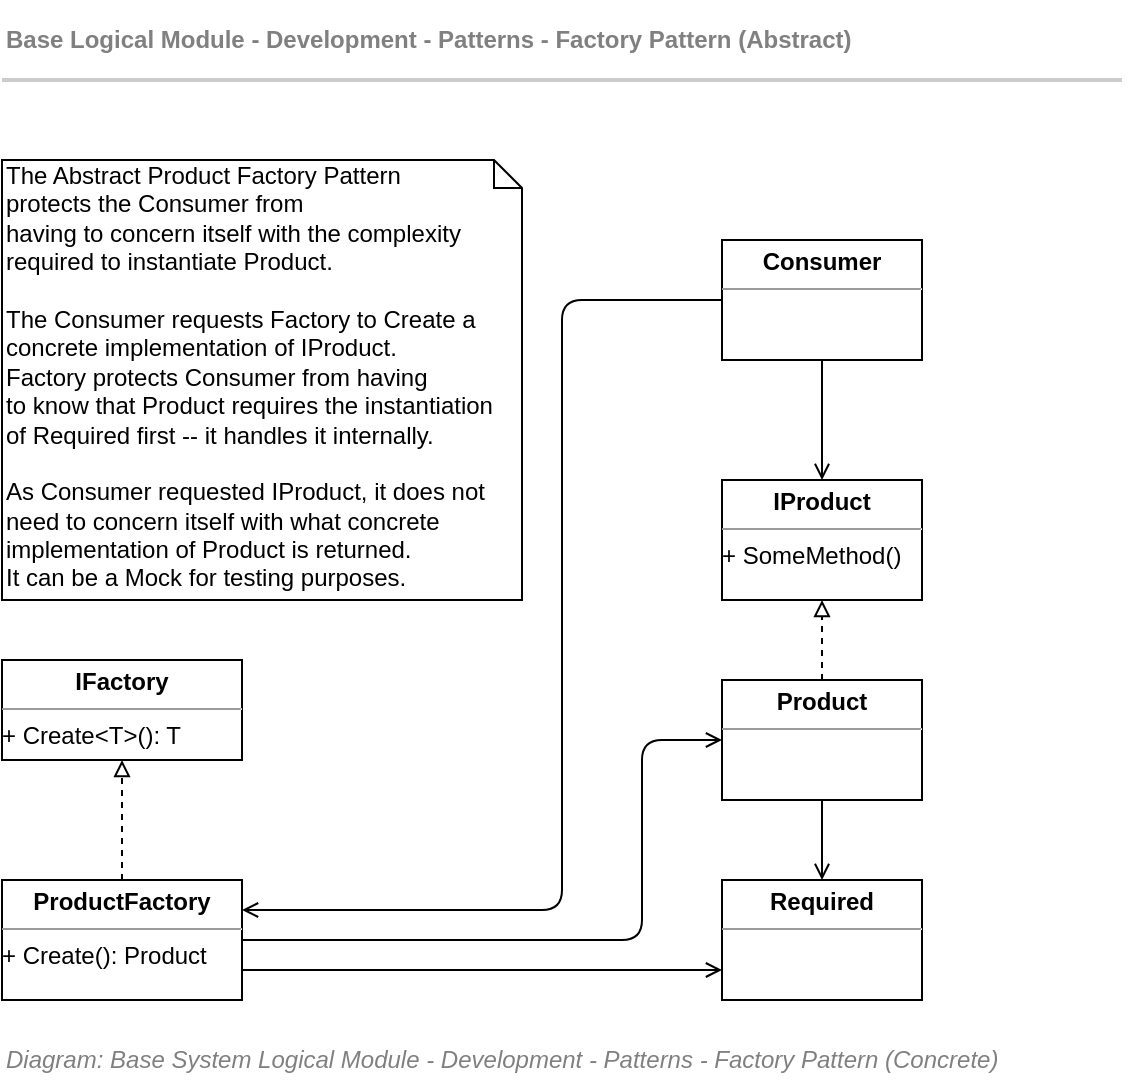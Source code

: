 <mxfile compressed="false" version="17.5.0" type="google">
  <diagram name="Development/Patterns/Service/Command" id="iLvXuIPMu1a3-xHcW6wZ">
    <mxGraphModel grid="1" page="1" gridSize="10" guides="1" tooltips="1" connect="1" arrows="1" fold="1" pageScale="1" pageWidth="850" pageHeight="1100" math="0" shadow="0">
      <root>
        <mxCell id="okaG6ugdYpA1KFKm-hnj-0" />
        <mxCell id="okaG6ugdYpA1KFKm-hnj-1" parent="okaG6ugdYpA1KFKm-hnj-0" />
        <mxCell id="okaG6ugdYpA1KFKm-hnj-2" value="The Abstract Product Factory Pattern&amp;nbsp;&lt;br style=&quot;padding: 0px ; margin: 0px&quot;&gt;protects the Consumer from&amp;nbsp;&lt;br style=&quot;padding: 0px ; margin: 0px&quot;&gt;having to concern itself with the complexity&amp;nbsp;&lt;br style=&quot;padding: 0px ; margin: 0px&quot;&gt;required to instantiate Product.&lt;br style=&quot;padding: 0px ; margin: 0px&quot;&gt;&lt;br style=&quot;padding: 0px ; margin: 0px&quot;&gt;The Consumer requests Factory to Create a&amp;nbsp;&lt;br style=&quot;padding: 0px ; margin: 0px&quot;&gt;concrete implementation of IProduct.&lt;br style=&quot;padding: 0px ; margin: 0px&quot;&gt;Factory protects Consumer from having&amp;nbsp;&lt;br style=&quot;padding: 0px ; margin: 0px&quot;&gt;to know that Product requires the instantiation&amp;nbsp;&lt;br style=&quot;padding: 0px ; margin: 0px&quot;&gt;of Required first -- it handles it internally.&lt;br style=&quot;padding: 0px ; margin: 0px&quot;&gt;&lt;br style=&quot;padding: 0px ; margin: 0px&quot;&gt;As Consumer requested IProduct, it does not&lt;br style=&quot;padding: 0px ; margin: 0px&quot;&gt;need to concern itself with what concrete&amp;nbsp;&lt;br style=&quot;padding: 0px ; margin: 0px&quot;&gt;implementation of Product is returned.&lt;br style=&quot;padding: 0px ; margin: 0px&quot;&gt;It can be a Mock for testing purposes.&lt;div style=&quot;padding: 0px ; margin: 0px&quot;&gt;&lt;br style=&quot;padding: 0px ; margin: 0px ; font-size: 9px ; font-style: italic ; white-space: nowrap&quot;&gt;&lt;/div&gt;" style="shape=note;whiteSpace=wrap;html=1;size=14;verticalAlign=top;align=left;spacingTop=-6;fontFamily=Helvetica;fontSize=12;fontColor=#000000;strokeColor=#000000;fillColor=none;gradientColor=none;" vertex="1" parent="okaG6ugdYpA1KFKm-hnj-1">
          <mxGeometry x="120" y="200" width="260" height="220" as="geometry" />
        </mxCell>
        <mxCell id="okaG6ugdYpA1KFKm-hnj-3" value="" style="edgeStyle=elbowEdgeStyle;elbow=horizontal;strokeColor=#000000;endArrow=open;entryX=1;entryY=0.25;fontSize=12;entryDx=0;entryDy=0;exitX=0;exitY=0.5;exitDx=0;exitDy=0;" edge="1" parent="okaG6ugdYpA1KFKm-hnj-1" source="okaG6ugdYpA1KFKm-hnj-9" target="okaG6ugdYpA1KFKm-hnj-8">
          <mxGeometry x="-78.125" y="140" width="100" height="100" as="geometry">
            <mxPoint x="546.875" y="515" as="sourcePoint" />
            <mxPoint x="576.875" y="385.875" as="targetPoint" />
            <Array as="points">
              <mxPoint x="400" y="440" />
            </Array>
          </mxGeometry>
        </mxCell>
        <mxCell id="okaG6ugdYpA1KFKm-hnj-4" value="" style="edgeStyle=elbowEdgeStyle;elbow=horizontal;strokeColor=#000000;endArrow=open;exitX=1;exitY=0.5;entryX=0;entryY=0.5;fontSize=12;exitDx=0;exitDy=0;entryDx=0;entryDy=0;" edge="1" parent="okaG6ugdYpA1KFKm-hnj-1" source="okaG6ugdYpA1KFKm-hnj-8" target="okaG6ugdYpA1KFKm-hnj-10">
          <mxGeometry x="-78.125" y="140" width="100" height="100" as="geometry">
            <mxPoint x="340" y="455" as="sourcePoint" />
            <mxPoint x="576.875" y="385.875" as="targetPoint" />
            <Array as="points">
              <mxPoint x="440" y="510" />
            </Array>
          </mxGeometry>
        </mxCell>
        <mxCell id="okaG6ugdYpA1KFKm-hnj-5" value="" style="edgeStyle=elbowEdgeStyle;elbow=horizontal;strokeColor=#000000;endArrow=open;fontSize=12;exitX=0.5;exitY=1;exitDx=0;exitDy=0;entryX=0.5;entryY=0;entryDx=0;entryDy=0;" edge="1" parent="okaG6ugdYpA1KFKm-hnj-1" source="okaG6ugdYpA1KFKm-hnj-10" target="okaG6ugdYpA1KFKm-hnj-11">
          <mxGeometry x="-58.125" y="160" width="100" height="100" as="geometry">
            <mxPoint x="350" y="645" as="sourcePoint" />
            <mxPoint x="610" y="477.625" as="targetPoint" />
            <Array as="points" />
          </mxGeometry>
        </mxCell>
        <mxCell id="okaG6ugdYpA1KFKm-hnj-6" value="" style="elbow=horizontal;strokeColor=#000000;endArrow=open;exitX=1;exitY=0.75;entryX=0;entryY=0.75;fontSize=12;exitDx=0;exitDy=0;entryDx=0;entryDy=0;" edge="1" parent="okaG6ugdYpA1KFKm-hnj-1" source="okaG6ugdYpA1KFKm-hnj-8" target="okaG6ugdYpA1KFKm-hnj-11">
          <mxGeometry x="-68.125" y="150" width="100" height="100" as="geometry">
            <mxPoint x="350" y="667.5" as="sourcePoint" />
            <mxPoint x="610" y="590" as="targetPoint" />
          </mxGeometry>
        </mxCell>
        <mxCell id="okaG6ugdYpA1KFKm-hnj-7" value="" style="edgeStyle=elbowEdgeStyle;elbow=horizontal;strokeColor=#000000;endArrow=open;entryX=0.5;entryY=0;fontSize=12;exitX=0.5;exitY=1;exitDx=0;exitDy=0;entryDx=0;entryDy=0;" edge="1" parent="okaG6ugdYpA1KFKm-hnj-1" source="okaG6ugdYpA1KFKm-hnj-9" target="TGlm50zmPtfraJKfq1L5-2">
          <mxGeometry x="-68.125" y="190" width="100" height="100" as="geometry">
            <mxPoint x="350" y="647.5" as="sourcePoint" />
            <mxPoint x="610" y="630" as="targetPoint" />
            <Array as="points" />
          </mxGeometry>
        </mxCell>
        <mxCell id="TGlm50zmPtfraJKfq1L5-1" style="edgeStyle=none;rounded=0;orthogonalLoop=1;jettySize=auto;html=1;strokeColor=#000000;fontFamily=Comic Sans MS;fontSize=12;fontColor=#000000;endArrow=block;endFill=0;dashed=1;" edge="1" parent="okaG6ugdYpA1KFKm-hnj-1" source="okaG6ugdYpA1KFKm-hnj-8" target="TGlm50zmPtfraJKfq1L5-0">
          <mxGeometry relative="1" as="geometry" />
        </mxCell>
        <mxCell id="okaG6ugdYpA1KFKm-hnj-8" value="&lt;p style=&quot;margin: 0px ; margin-top: 4px ; text-align: center&quot;&gt;&lt;b&gt;ProductFactory&lt;/b&gt;&lt;/p&gt;&lt;hr size=&quot;1&quot;&gt;&lt;div style=&quot;height: 2px&quot;&gt;+ Create(): Product&lt;/div&gt;" style="verticalAlign=top;align=left;overflow=fill;fontSize=12;fontFamily=Helvetica;html=1;rounded=0;strokeColor=#000000;fillColor=none;container=0;" vertex="1" parent="okaG6ugdYpA1KFKm-hnj-1">
          <mxGeometry x="120" y="560" width="120" height="60" as="geometry" />
        </mxCell>
        <mxCell id="okaG6ugdYpA1KFKm-hnj-9" value="&lt;p style=&quot;margin: 0px ; margin-top: 4px ; text-align: center&quot;&gt;&lt;b&gt;Consumer&lt;/b&gt;&lt;/p&gt;&lt;hr size=&quot;1&quot;&gt;&lt;div style=&quot;height: 2px&quot;&gt;&lt;/div&gt;" style="verticalAlign=top;align=left;overflow=fill;fontSize=12;fontFamily=Helvetica;html=1;rounded=0;strokeColor=#000000;fillColor=none;" vertex="1" parent="okaG6ugdYpA1KFKm-hnj-1">
          <mxGeometry x="480" y="240" width="100" height="60" as="geometry" />
        </mxCell>
        <mxCell id="TGlm50zmPtfraJKfq1L5-4" style="edgeStyle=none;rounded=0;orthogonalLoop=1;jettySize=auto;html=1;endArrow=block;endFill=0;strokeColor=#000000;fontFamily=Comic Sans MS;fontSize=12;fontColor=#000000;dashed=1;" edge="1" parent="okaG6ugdYpA1KFKm-hnj-1" source="okaG6ugdYpA1KFKm-hnj-10" target="TGlm50zmPtfraJKfq1L5-2">
          <mxGeometry relative="1" as="geometry" />
        </mxCell>
        <mxCell id="okaG6ugdYpA1KFKm-hnj-10" value="&lt;p style=&quot;margin: 0px ; margin-top: 4px ; text-align: center&quot;&gt;&lt;b&gt;Product&lt;/b&gt;&lt;/p&gt;&lt;hr size=&quot;1&quot;&gt;&lt;div style=&quot;height: 2px&quot;&gt;&lt;/div&gt;" style="verticalAlign=top;align=left;overflow=fill;fontSize=12;fontFamily=Helvetica;html=1;rounded=0;strokeColor=#000000;fillColor=none;" vertex="1" parent="okaG6ugdYpA1KFKm-hnj-1">
          <mxGeometry x="480" y="460" width="100" height="60" as="geometry" />
        </mxCell>
        <mxCell id="okaG6ugdYpA1KFKm-hnj-11" value="&lt;p style=&quot;margin: 0px ; margin-top: 4px ; text-align: center&quot;&gt;&lt;b&gt;Required&lt;/b&gt;&lt;/p&gt;&lt;hr size=&quot;1&quot;&gt;&lt;div style=&quot;height: 2px&quot;&gt;&lt;/div&gt;" style="verticalAlign=top;align=left;overflow=fill;fontSize=12;fontFamily=Helvetica;html=1;rounded=0;strokeColor=#000000;fillColor=none;" vertex="1" parent="okaG6ugdYpA1KFKm-hnj-1">
          <mxGeometry x="480" y="560" width="100" height="60" as="geometry" />
        </mxCell>
        <mxCell id="okaG6ugdYpA1KFKm-hnj-12" value="&lt;font style=&quot;font-size: 12px&quot;&gt;Diagram: Base System Logical Module - Development - Patterns - Factory Pattern (Concrete)&lt;/font&gt;" style="text;strokeColor=none;fillColor=none;html=1;fontSize=12;fontStyle=2;verticalAlign=middle;align=left;shadow=0;glass=0;comic=0;opacity=30;fontColor=#808080;" vertex="1" parent="okaG6ugdYpA1KFKm-hnj-1">
          <mxGeometry x="120" y="640" width="520" height="20" as="geometry" />
        </mxCell>
        <mxCell id="okaG6ugdYpA1KFKm-hnj-13" value="" style="group;fontSize=10;" vertex="1" connectable="0" parent="okaG6ugdYpA1KFKm-hnj-1">
          <mxGeometry x="120" y="120" width="560" height="45" as="geometry" />
        </mxCell>
        <mxCell id="okaG6ugdYpA1KFKm-hnj-14" value="&lt;font style=&quot;font-size: 12px&quot;&gt;Base Logical Module - Development - Patterns - Factory Pattern (Abstract)&lt;/font&gt;" style="text;strokeColor=none;fillColor=none;html=1;fontSize=12;fontStyle=1;verticalAlign=middle;align=left;shadow=0;glass=0;comic=0;opacity=30;fontColor=#808080;" vertex="1" parent="okaG6ugdYpA1KFKm-hnj-13">
          <mxGeometry width="560" height="40" as="geometry" />
        </mxCell>
        <mxCell id="okaG6ugdYpA1KFKm-hnj-15" value="" style="line;strokeWidth=2;html=1;shadow=0;glass=0;comic=0;fillColor=none;fontSize=10;fontColor=#CCCCCC;labelBackgroundColor=none;strokeColor=#CCCCCC;" vertex="1" parent="okaG6ugdYpA1KFKm-hnj-13">
          <mxGeometry y="35" width="560" height="10" as="geometry" />
        </mxCell>
        <mxCell id="TGlm50zmPtfraJKfq1L5-0" value="&lt;p style=&quot;margin: 0px ; margin-top: 4px ; text-align: center&quot;&gt;&lt;b&gt;IFactory&lt;/b&gt;&lt;/p&gt;&lt;hr size=&quot;1&quot;&gt;&lt;div style=&quot;height: 2px&quot;&gt;+ Create&amp;lt;T&amp;gt;(): T&lt;/div&gt;" style="verticalAlign=top;align=left;overflow=fill;fontSize=12;fontFamily=Helvetica;html=1;rounded=0;strokeColor=#000000;fillColor=none;container=0;" vertex="1" parent="okaG6ugdYpA1KFKm-hnj-1">
          <mxGeometry x="120" y="450" width="120" height="50" as="geometry" />
        </mxCell>
        <mxCell id="TGlm50zmPtfraJKfq1L5-2" value="&lt;p style=&quot;margin: 0px ; margin-top: 4px ; text-align: center&quot;&gt;&lt;b&gt;IProduct&lt;/b&gt;&lt;/p&gt;&lt;hr size=&quot;1&quot;&gt;&lt;div style=&quot;height: 2px&quot;&gt;+ SomeMethod()&lt;/div&gt;" style="verticalAlign=top;align=left;overflow=fill;fontSize=12;fontFamily=Helvetica;html=1;rounded=0;strokeColor=#000000;fillColor=none;container=0;" vertex="1" parent="okaG6ugdYpA1KFKm-hnj-1">
          <mxGeometry x="480" y="360" width="100" height="60" as="geometry" />
        </mxCell>
      </root>
    </mxGraphModel>
  </diagram>
</mxfile>
